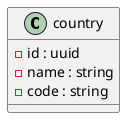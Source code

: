 @startuml "country class diagram"

    class country {
        - id : uuid
        - name : string
        - code : string
    }

@enduml